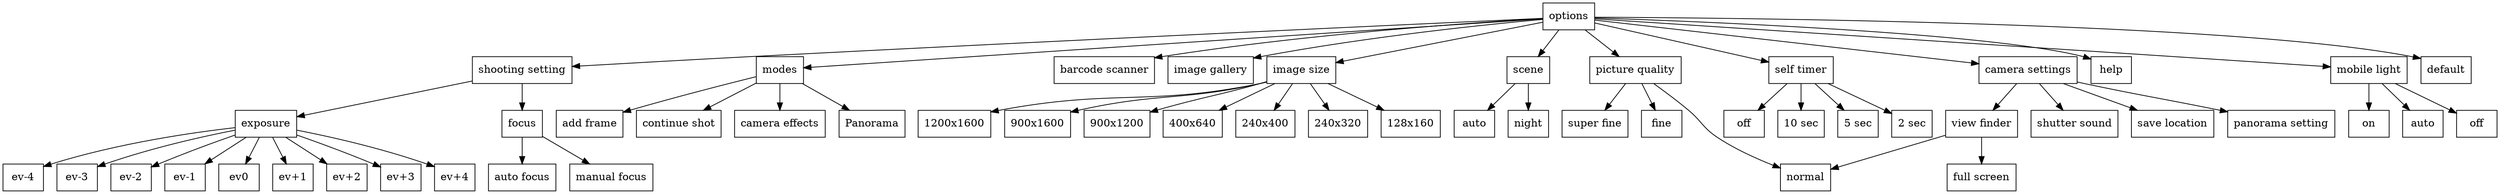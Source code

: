 digraph camera_menu  {

	overlap = false;
	splines = true;
	node [shape = box];
	ordering=out;

	// fdp -Tpng -o c.png camera.dot

	// level 1
	options -> { "shooting setting" "modes" "barcode scanner"
		"image gallery" "image size" "scene" "picture quality"
		"self timer" "camera settings" "help" "mobile light"
		"default" };

	// level 2
	"shooting setting" -> { "exposure" "focus" };
	"modes" -> { "add frame" "continue shot" "camera effects"
		"Panorama" };
	"image size" -> { "1200x1600" "900x1600" "900x1200" "400x640"
		"240x400" "240x320" "128x160" };
	"scene" -> { "auto" "night" };
	"picture quality" -> { "super fine" "fine" "normal" };
	"self timer" -> { "off" "10 sec" "5 sec" "2 sec" };
	"camera settings" -> {"view finder" "shutter sound" "save location"
		"panorama setting" };

	"mobile light" -> { m1 m2 m3};
	m1 [label="on"];
	m2 [label="auto"];
	m3 [label="off"];

	// level 3
	"exposure" -> { "ev-4" "ev-3" "ev-2" "ev-1" "ev0" "ev+1"
		"ev+2" "ev+3" "ev+4" };
	"focus" -> { "auto focus" "manual focus" };


	// camera settings
	"view finder" -> { "normal" "full screen" };

}
